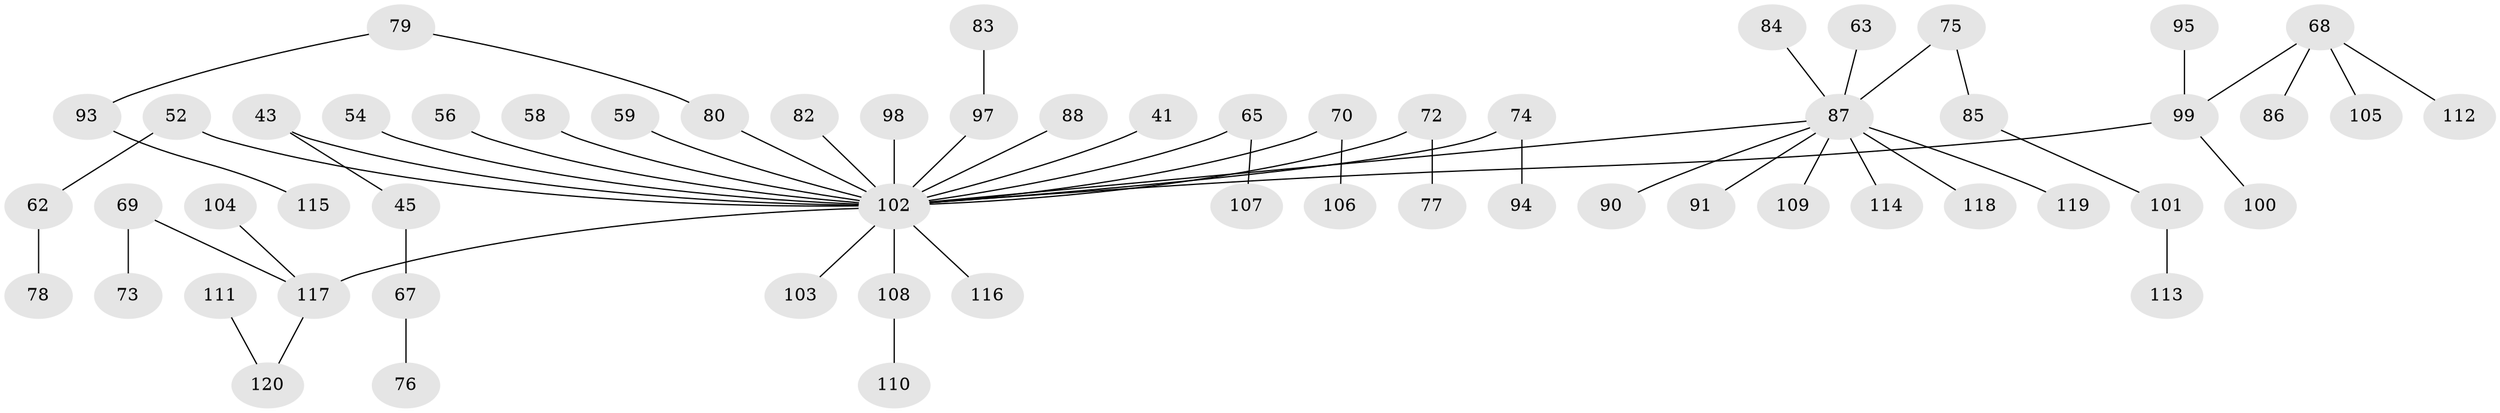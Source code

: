 // original degree distribution, {6: 0.03333333333333333, 7: 0.008333333333333333, 3: 0.10833333333333334, 1: 0.4583333333333333, 5: 0.025, 2: 0.325, 4: 0.041666666666666664}
// Generated by graph-tools (version 1.1) at 2025/57/03/04/25 21:57:04]
// undirected, 60 vertices, 59 edges
graph export_dot {
graph [start="1"]
  node [color=gray90,style=filled];
  41;
  43;
  45;
  52;
  54;
  56;
  58;
  59;
  62;
  63;
  65 [super="+28"];
  67;
  68 [super="+21+38+47"];
  69;
  70 [super="+42"];
  72 [super="+61"];
  73;
  74;
  75;
  76;
  77;
  78;
  79;
  80 [super="+71"];
  82;
  83;
  84;
  85;
  86;
  87 [super="+66"];
  88;
  90;
  91;
  93;
  94;
  95;
  97 [super="+81"];
  98;
  99 [super="+51"];
  100;
  101;
  102 [super="+4+12+9+19+60+40+92"];
  103;
  104;
  105;
  106;
  107;
  108;
  109;
  110;
  111;
  112;
  113;
  114;
  115;
  116;
  117 [super="+31"];
  118;
  119;
  120 [super="+96"];
  41 -- 102;
  43 -- 45;
  43 -- 102;
  45 -- 67;
  52 -- 62;
  52 -- 102;
  54 -- 102;
  56 -- 102;
  58 -- 102;
  59 -- 102;
  62 -- 78;
  63 -- 87;
  65 -- 107;
  65 -- 102;
  67 -- 76;
  68 -- 112;
  68 -- 105;
  68 -- 86;
  68 -- 99;
  69 -- 73;
  69 -- 117;
  70 -- 106;
  70 -- 102;
  72 -- 77;
  72 -- 102;
  74 -- 94;
  74 -- 102;
  75 -- 85;
  75 -- 87;
  79 -- 93;
  79 -- 80;
  80 -- 102;
  82 -- 102;
  83 -- 97;
  84 -- 87;
  85 -- 101;
  87 -- 109;
  87 -- 102;
  87 -- 114;
  87 -- 118;
  87 -- 119;
  87 -- 90;
  87 -- 91;
  88 -- 102;
  93 -- 115;
  95 -- 99;
  97 -- 102;
  98 -- 102;
  99 -- 100;
  99 -- 102;
  101 -- 113;
  102 -- 117;
  102 -- 108;
  102 -- 116;
  102 -- 103;
  104 -- 117;
  108 -- 110;
  111 -- 120;
  117 -- 120;
}
